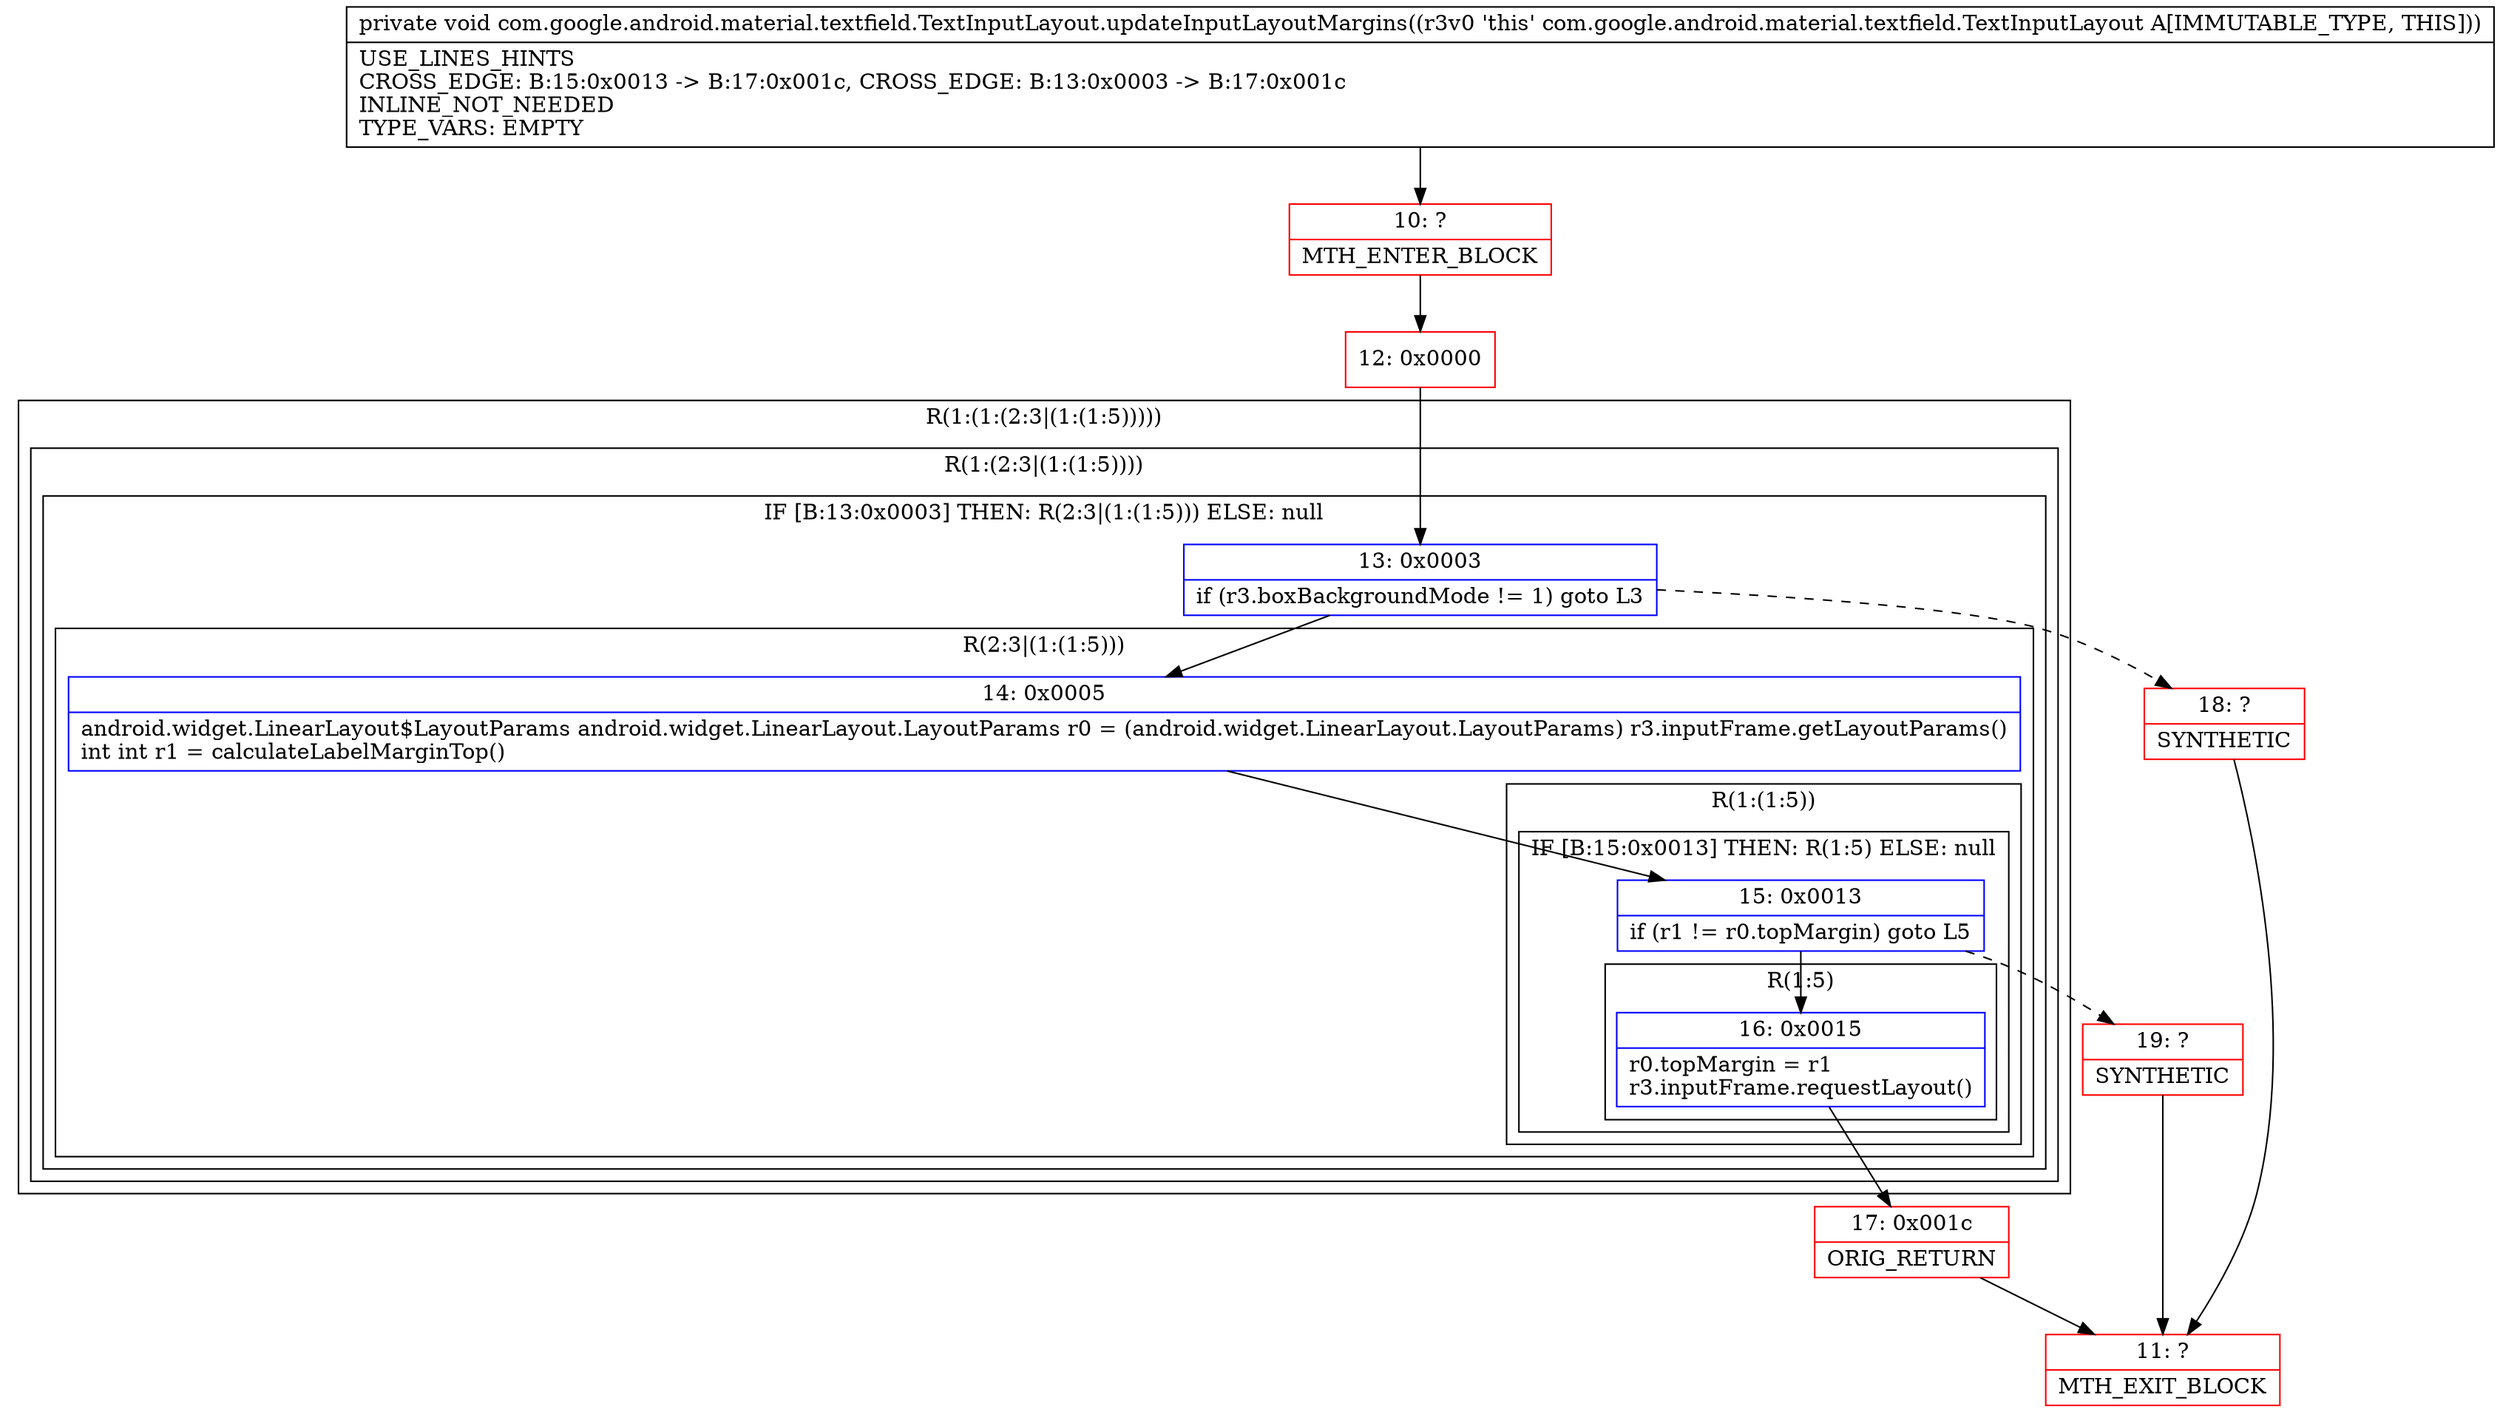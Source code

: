 digraph "CFG forcom.google.android.material.textfield.TextInputLayout.updateInputLayoutMargins()V" {
subgraph cluster_Region_239548014 {
label = "R(1:(1:(2:3|(1:(1:5)))))";
node [shape=record,color=blue];
subgraph cluster_Region_1420979426 {
label = "R(1:(2:3|(1:(1:5))))";
node [shape=record,color=blue];
subgraph cluster_IfRegion_1886333141 {
label = "IF [B:13:0x0003] THEN: R(2:3|(1:(1:5))) ELSE: null";
node [shape=record,color=blue];
Node_13 [shape=record,label="{13\:\ 0x0003|if (r3.boxBackgroundMode != 1) goto L3\l}"];
subgraph cluster_Region_2142572939 {
label = "R(2:3|(1:(1:5)))";
node [shape=record,color=blue];
Node_14 [shape=record,label="{14\:\ 0x0005|android.widget.LinearLayout$LayoutParams android.widget.LinearLayout.LayoutParams r0 = (android.widget.LinearLayout.LayoutParams) r3.inputFrame.getLayoutParams()\lint int r1 = calculateLabelMarginTop()\l}"];
subgraph cluster_Region_1443271038 {
label = "R(1:(1:5))";
node [shape=record,color=blue];
subgraph cluster_IfRegion_980907781 {
label = "IF [B:15:0x0013] THEN: R(1:5) ELSE: null";
node [shape=record,color=blue];
Node_15 [shape=record,label="{15\:\ 0x0013|if (r1 != r0.topMargin) goto L5\l}"];
subgraph cluster_Region_194421809 {
label = "R(1:5)";
node [shape=record,color=blue];
Node_16 [shape=record,label="{16\:\ 0x0015|r0.topMargin = r1\lr3.inputFrame.requestLayout()\l}"];
}
}
}
}
}
}
}
Node_10 [shape=record,color=red,label="{10\:\ ?|MTH_ENTER_BLOCK\l}"];
Node_12 [shape=record,color=red,label="{12\:\ 0x0000}"];
Node_17 [shape=record,color=red,label="{17\:\ 0x001c|ORIG_RETURN\l}"];
Node_11 [shape=record,color=red,label="{11\:\ ?|MTH_EXIT_BLOCK\l}"];
Node_19 [shape=record,color=red,label="{19\:\ ?|SYNTHETIC\l}"];
Node_18 [shape=record,color=red,label="{18\:\ ?|SYNTHETIC\l}"];
MethodNode[shape=record,label="{private void com.google.android.material.textfield.TextInputLayout.updateInputLayoutMargins((r3v0 'this' com.google.android.material.textfield.TextInputLayout A[IMMUTABLE_TYPE, THIS]))  | USE_LINES_HINTS\lCROSS_EDGE: B:15:0x0013 \-\> B:17:0x001c, CROSS_EDGE: B:13:0x0003 \-\> B:17:0x001c\lINLINE_NOT_NEEDED\lTYPE_VARS: EMPTY\l}"];
MethodNode -> Node_10;Node_13 -> Node_14;
Node_13 -> Node_18[style=dashed];
Node_14 -> Node_15;
Node_15 -> Node_16;
Node_15 -> Node_19[style=dashed];
Node_16 -> Node_17;
Node_10 -> Node_12;
Node_12 -> Node_13;
Node_17 -> Node_11;
Node_19 -> Node_11;
Node_18 -> Node_11;
}

